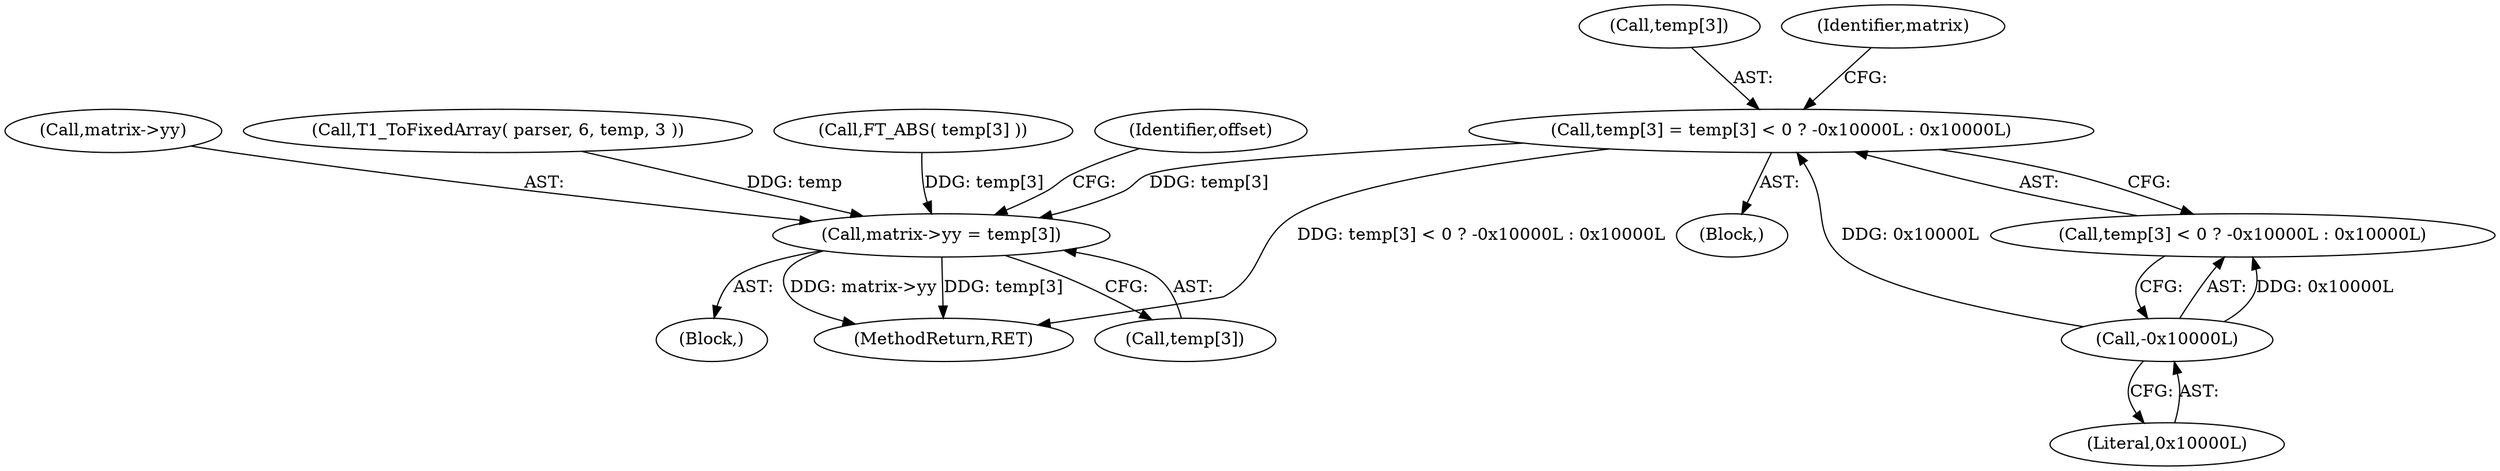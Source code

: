 digraph "0_savannah_8b281f83e8516535756f92dbf90940ac44bd45e1_0@array" {
"1000248" [label="(Call,temp[3] = temp[3] < 0 ? -0x10000L : 0x10000L)"];
"1000258" [label="(Call,-0x10000L)"];
"1000282" [label="(Call,matrix->yy = temp[3])"];
"1000249" [label="(Call,temp[3])"];
"1000263" [label="(Identifier,matrix)"];
"1000283" [label="(Call,matrix->yy)"];
"1000248" [label="(Call,temp[3] = temp[3] < 0 ? -0x10000L : 0x10000L)"];
"1000307" [label="(MethodReturn,RET)"];
"1000286" [label="(Call,temp[3])"];
"1000258" [label="(Call,-0x10000L)"];
"1000259" [label="(Literal,0x10000L)"];
"1000148" [label="(Call,T1_ToFixedArray( parser, 6, temp, 3 ))"];
"1000202" [label="(Block,)"];
"1000282" [label="(Call,matrix->yy = temp[3])"];
"1000108" [label="(Block,)"];
"1000169" [label="(Call,FT_ABS( temp[3] ))"];
"1000252" [label="(Call,temp[3] < 0 ? -0x10000L : 0x10000L)"];
"1000291" [label="(Identifier,offset)"];
"1000248" -> "1000202"  [label="AST: "];
"1000248" -> "1000252"  [label="CFG: "];
"1000249" -> "1000248"  [label="AST: "];
"1000252" -> "1000248"  [label="AST: "];
"1000263" -> "1000248"  [label="CFG: "];
"1000248" -> "1000307"  [label="DDG: temp[3] < 0 ? -0x10000L : 0x10000L"];
"1000258" -> "1000248"  [label="DDG: 0x10000L"];
"1000248" -> "1000282"  [label="DDG: temp[3]"];
"1000258" -> "1000252"  [label="AST: "];
"1000258" -> "1000259"  [label="CFG: "];
"1000259" -> "1000258"  [label="AST: "];
"1000252" -> "1000258"  [label="CFG: "];
"1000258" -> "1000252"  [label="DDG: 0x10000L"];
"1000282" -> "1000108"  [label="AST: "];
"1000282" -> "1000286"  [label="CFG: "];
"1000283" -> "1000282"  [label="AST: "];
"1000286" -> "1000282"  [label="AST: "];
"1000291" -> "1000282"  [label="CFG: "];
"1000282" -> "1000307"  [label="DDG: temp[3]"];
"1000282" -> "1000307"  [label="DDG: matrix->yy"];
"1000148" -> "1000282"  [label="DDG: temp"];
"1000169" -> "1000282"  [label="DDG: temp[3]"];
}
